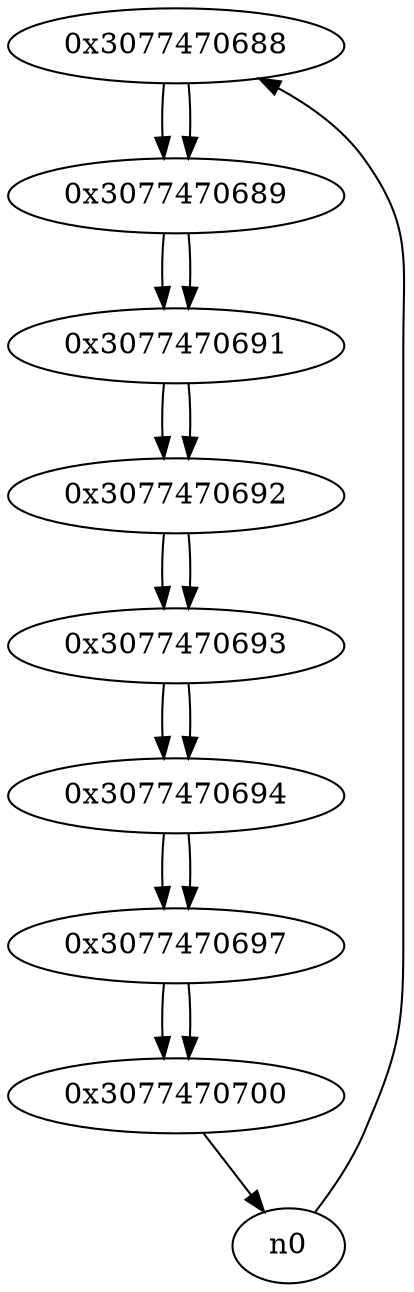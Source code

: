 digraph G{
/* nodes */
  n1 [label="0x3077470688"]
  n2 [label="0x3077470689"]
  n3 [label="0x3077470691"]
  n4 [label="0x3077470692"]
  n5 [label="0x3077470693"]
  n6 [label="0x3077470694"]
  n7 [label="0x3077470697"]
  n8 [label="0x3077470700"]
/* edges */
n1 -> n2;
n0 -> n1;
n2 -> n3;
n1 -> n2;
n3 -> n4;
n2 -> n3;
n4 -> n5;
n3 -> n4;
n5 -> n6;
n4 -> n5;
n6 -> n7;
n5 -> n6;
n7 -> n8;
n6 -> n7;
n8 -> n0;
n7 -> n8;
}

